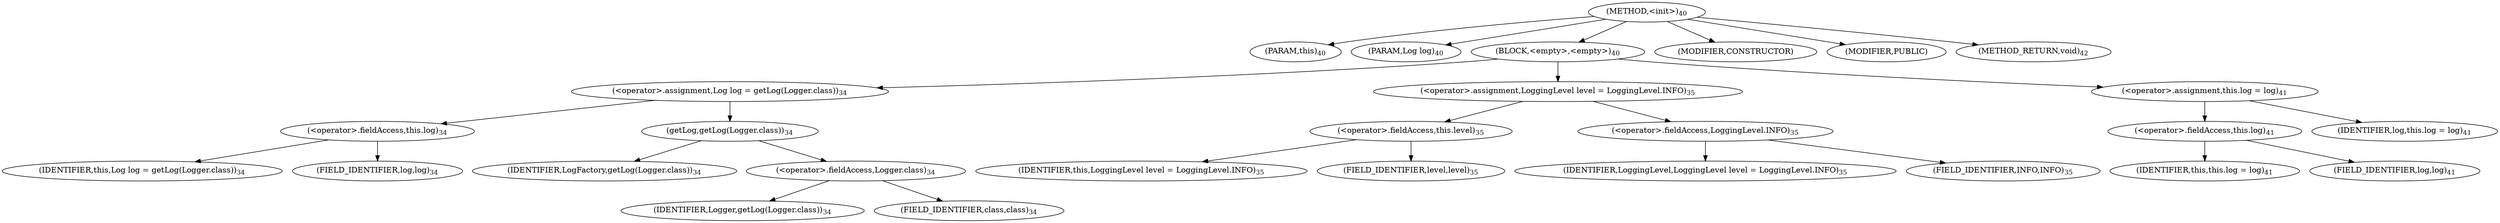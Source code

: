 digraph "&lt;init&gt;" {  
"63" [label = <(METHOD,&lt;init&gt;)<SUB>40</SUB>> ]
"4" [label = <(PARAM,this)<SUB>40</SUB>> ]
"64" [label = <(PARAM,Log log)<SUB>40</SUB>> ]
"65" [label = <(BLOCK,&lt;empty&gt;,&lt;empty&gt;)<SUB>40</SUB>> ]
"66" [label = <(&lt;operator&gt;.assignment,Log log = getLog(Logger.class))<SUB>34</SUB>> ]
"67" [label = <(&lt;operator&gt;.fieldAccess,this.log)<SUB>34</SUB>> ]
"68" [label = <(IDENTIFIER,this,Log log = getLog(Logger.class))<SUB>34</SUB>> ]
"69" [label = <(FIELD_IDENTIFIER,log,log)<SUB>34</SUB>> ]
"70" [label = <(getLog,getLog(Logger.class))<SUB>34</SUB>> ]
"71" [label = <(IDENTIFIER,LogFactory,getLog(Logger.class))<SUB>34</SUB>> ]
"72" [label = <(&lt;operator&gt;.fieldAccess,Logger.class)<SUB>34</SUB>> ]
"73" [label = <(IDENTIFIER,Logger,getLog(Logger.class))<SUB>34</SUB>> ]
"74" [label = <(FIELD_IDENTIFIER,class,class)<SUB>34</SUB>> ]
"75" [label = <(&lt;operator&gt;.assignment,LoggingLevel level = LoggingLevel.INFO)<SUB>35</SUB>> ]
"76" [label = <(&lt;operator&gt;.fieldAccess,this.level)<SUB>35</SUB>> ]
"77" [label = <(IDENTIFIER,this,LoggingLevel level = LoggingLevel.INFO)<SUB>35</SUB>> ]
"78" [label = <(FIELD_IDENTIFIER,level,level)<SUB>35</SUB>> ]
"79" [label = <(&lt;operator&gt;.fieldAccess,LoggingLevel.INFO)<SUB>35</SUB>> ]
"80" [label = <(IDENTIFIER,LoggingLevel,LoggingLevel level = LoggingLevel.INFO)<SUB>35</SUB>> ]
"81" [label = <(FIELD_IDENTIFIER,INFO,INFO)<SUB>35</SUB>> ]
"82" [label = <(&lt;operator&gt;.assignment,this.log = log)<SUB>41</SUB>> ]
"83" [label = <(&lt;operator&gt;.fieldAccess,this.log)<SUB>41</SUB>> ]
"3" [label = <(IDENTIFIER,this,this.log = log)<SUB>41</SUB>> ]
"84" [label = <(FIELD_IDENTIFIER,log,log)<SUB>41</SUB>> ]
"85" [label = <(IDENTIFIER,log,this.log = log)<SUB>41</SUB>> ]
"86" [label = <(MODIFIER,CONSTRUCTOR)> ]
"87" [label = <(MODIFIER,PUBLIC)> ]
"88" [label = <(METHOD_RETURN,void)<SUB>42</SUB>> ]
  "63" -> "4" 
  "63" -> "64" 
  "63" -> "65" 
  "63" -> "86" 
  "63" -> "87" 
  "63" -> "88" 
  "65" -> "66" 
  "65" -> "75" 
  "65" -> "82" 
  "66" -> "67" 
  "66" -> "70" 
  "67" -> "68" 
  "67" -> "69" 
  "70" -> "71" 
  "70" -> "72" 
  "72" -> "73" 
  "72" -> "74" 
  "75" -> "76" 
  "75" -> "79" 
  "76" -> "77" 
  "76" -> "78" 
  "79" -> "80" 
  "79" -> "81" 
  "82" -> "83" 
  "82" -> "85" 
  "83" -> "3" 
  "83" -> "84" 
}
